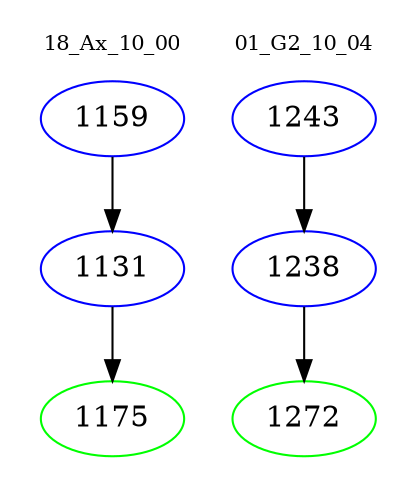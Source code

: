 digraph{
subgraph cluster_0 {
color = white
label = "18_Ax_10_00";
fontsize=10;
T0_1159 [label="1159", color="blue"]
T0_1159 -> T0_1131 [color="black"]
T0_1131 [label="1131", color="blue"]
T0_1131 -> T0_1175 [color="black"]
T0_1175 [label="1175", color="green"]
}
subgraph cluster_1 {
color = white
label = "01_G2_10_04";
fontsize=10;
T1_1243 [label="1243", color="blue"]
T1_1243 -> T1_1238 [color="black"]
T1_1238 [label="1238", color="blue"]
T1_1238 -> T1_1272 [color="black"]
T1_1272 [label="1272", color="green"]
}
}
